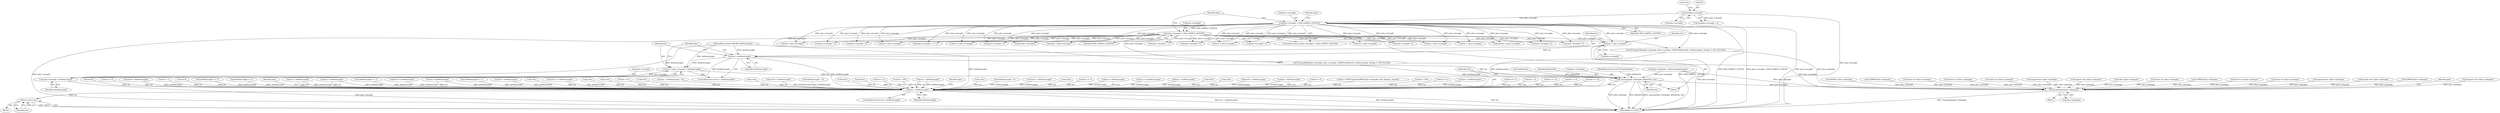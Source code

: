 digraph "0_gstreamer_bc2cdd57d549ab3ba59782e9b395d0cd683fd3ac@pointer" {
"1001995" [label="(Call,len = pIns->nLength)"];
"1000141" [label="(Call,pIns->nLength = MAX_SAMPLE_LENGTH)"];
"1000136" [label="(Call,pIns->nLength > MAX_SAMPLE_LENGTH)"];
"1000125" [label="(Call,(int)pIns->nLength)"];
"1002001" [label="(Call,len > dwMemLength)"];
"1002004" [label="(Call,len = pIns->nLength = dwMemLength)"];
"1002011" [label="(Call,memcpy(pIns->pSample, lpMemFile, len))"];
"1002018" [label="(Call,len > dwMemLength)"];
"1002045" [label="(Return,return len;)"];
"1002032" [label="(Call,FreeSample(pIns->pSample))"];
"1002006" [label="(Call,pIns->nLength = dwMemLength)"];
"1000393" [label="(Call,len += 16)"];
"1001655" [label="(Call,k<len)"];
"1000696" [label="(Call,len *= 2)"];
"1002018" [label="(Call,len > dwMemLength)"];
"1002046" [label="(Identifier,len)"];
"1002013" [label="(Identifier,pIns)"];
"1001549" [label="(Call,len > 4*8)"];
"1002017" [label="(ControlStructure,if (len > dwMemLength))"];
"1000145" [label="(Identifier,MAX_SAMPLE_LENGTH)"];
"1001544" [label="(Call,len > dwMemLength)"];
"1000637" [label="(Call,(signed char *)pIns->pSample)"];
"1000248" [label="(Call,len = pIns->nLength)"];
"1002044" [label="(Identifier,pIns)"];
"1000811" [label="(Call,len *= 2)"];
"1002002" [label="(Identifier,len)"];
"1002045" [label="(Return,return len;)"];
"1000940" [label="(Call,len < 4)"];
"1002026" [label="(Block,)"];
"1002016" [label="(Identifier,len)"];
"1001322" [label="(Call,len >= 4)"];
"1001990" [label="(Call,len *= 4)"];
"1000967" [label="(Call,ITUnpack16Bit(pIns->pSample, pIns->nLength, (LPBYTE)lpMemFile, dwMemLength, (nFlags == RS_IT21516)))"];
"1002004" [label="(Call,len = pIns->nLength = dwMemLength)"];
"1002033" [label="(Call,pIns->pSample)"];
"1001163" [label="(Call,len *= 4)"];
"1000573" [label="(Call,pIns->nLength * 2)"];
"1001912" [label="(Call,len*4 > dwMemLength)"];
"1000524" [label="(Call,len > 1)"];
"1001230" [label="(Call,len-9)"];
"1000137" [label="(Call,pIns->nLength)"];
"1001212" [label="(Call,dmax = pIns->nLength)"];
"1001102" [label="(Call,dwMemLength >> 2)"];
"1001919" [label="(Call,dwMemLength >> 2)"];
"1000998" [label="(Call,len = pIns->nLength)"];
"1001190" [label="(Call,(char *)pIns->pSample)"];
"1001700" [label="(Call,pIns->nLength * 6)"];
"1000141" [label="(Call,pIns->nLength = MAX_SAMPLE_LENGTH)"];
"1000202" [label="(Call,len = pIns->nLength)"];
"1001368" [label="(Call,j<pIns->nLength)"];
"1000414" [label="(Call,(short int *)pIns->pSample)"];
"1001023" [label="(Call,(LPBYTE)pIns->pSample)"];
"1000723" [label="(Call,len = pIns->nLength)"];
"1000127" [label="(Call,pIns->nLength)"];
"1002024" [label="(Identifier,pIns)"];
"1001717" [label="(Call,len > dwMemLength)"];
"1001114" [label="(Call,(short int *)pIns->pSample)"];
"1000407" [label="(Call,len > dwMemLength)"];
"1001529" [label="(Call,pIns->nLength * 3)"];
"1001011" [label="(Call,dwMemLength >> 1)"];
"1001906" [label="(Call,len = pIns->nLength)"];
"1002001" [label="(Call,len > dwMemLength)"];
"1002006" [label="(Call,pIns->nLength = dwMemLength)"];
"1001004" [label="(Call,len*2 > dwMemLength)"];
"1000477" [label="(Call,(short int *)pIns->pSample)"];
"1000622" [label="(Call,pIns->nLength * 2)"];
"1000579" [label="(Call,len > dwMemLength)"];
"1000124" [label="(Call,(int)pIns->nLength < 4)"];
"1000199" [label="(Block,)"];
"1000459" [label="(Call,pIns->nLength * 2)"];
"1001818" [label="(Call,(signed short *)pIns->pSample)"];
"1002010" [label="(Identifier,dwMemLength)"];
"1000531" [label="(Call,(signed char *)pIns->pSample)"];
"1001241" [label="(Call,pIns->nLength * 2)"];
"1002032" [label="(Call,FreeSample(pIns->pSample))"];
"1000520" [label="(Call,dwMemLength & ~1)"];
"1000208" [label="(Call,len > dwMemLength)"];
"1001516" [label="(Call,(LPBYTE)pIns->pSample)"];
"1002015" [label="(Identifier,lpMemFile)"];
"1001297" [label="(Call,j<len)"];
"1001089" [label="(Call,len = pIns->nLength)"];
"1000628" [label="(Call,len*2 <= dwMemLength)"];
"1000125" [label="(Call,(int)pIns->nLength)"];
"1002038" [label="(Identifier,pIns)"];
"1000302" [label="(Call,(pIns->nLength + 1) / 2)"];
"1002005" [label="(Identifier,len)"];
"1001645" [label="(Call,(signed short *)pIns->pSample)"];
"1000182" [label="(Call,pIns->pSample = AllocateSample(mem))"];
"1001287" [label="(Call,(WORD *)pIns->pSample)"];
"1001329" [label="(Call,(LPBYTE)pIns->pSample)"];
"1000303" [label="(Call,pIns->nLength + 1)"];
"1002003" [label="(Identifier,dwMemLength)"];
"1000487" [label="(Call,j<len)"];
"1000279" [label="(Call,j<len)"];
"1000928" [label="(Call,len *= 4)"];
"1000629" [label="(Call,len*2)"];
"1000310" [label="(Call,len > dwMemLength - 16)"];
"1000434" [label="(Call,j<len)"];
"1000858" [label="(Call,len*4 > dwMemLength)"];
"1000312" [label="(Call,dwMemLength - 16)"];
"1000401" [label="(Call,pIns->nLength * 2)"];
"1000859" [label="(Call,len*4)"];
"1001828" [label="(Call,k<len)"];
"1000148" [label="(Identifier,pIns)"];
"1002012" [label="(Call,pIns->pSample)"];
"1000142" [label="(Call,pIns->nLength)"];
"1002000" [label="(ControlStructure,if (len > dwMemLength))"];
"1002020" [label="(Identifier,dwMemLength)"];
"1001931" [label="(Call,(short int *)pIns->pSample)"];
"1000952" [label="(Call,ITUnpack8Bit(pIns->pSample, pIns->nLength, (LPBYTE)lpMemFile, dwMemLength, (nFlags == RS_IT2158)))"];
"1000143" [label="(Identifier,pIns)"];
"1000105" [label="(MethodParameterIn,DWORD dwMemLength)"];
"1000547" [label="(Call,j<len)"];
"1002007" [label="(Call,pIns->nLength)"];
"1000135" [label="(ControlStructure,if (pIns->nLength > MAX_SAMPLE_LENGTH))"];
"1001173" [label="(Call,dwMemLength > 9)"];
"1001997" [label="(Call,pIns->nLength)"];
"1000743" [label="(Call,len*2 > dwMemLength)"];
"1000104" [label="(MethodParameterIn,LPCSTR lpMemFile)"];
"1000229" [label="(Call,j<len)"];
"1001480" [label="(Call,len >= 4)"];
"1000254" [label="(Call,len > dwMemLength)"];
"1000838" [label="(Call,len = pIns->nLength)"];
"1000465" [label="(Call,len <= dwMemLength)"];
"1000586" [label="(Call,(short int *)pIns->pSample)"];
"1000136" [label="(Call,pIns->nLength > MAX_SAMPLE_LENGTH)"];
"1002047" [label="(MethodReturn,UINT)"];
"1001995" [label="(Call,len = pIns->nLength)"];
"1000852" [label="(Call,(short int *)pIns->pSample)"];
"1001205" [label="(Call,len > dwMemLength)"];
"1000737" [label="(Call,(signed char *)pIns->pSample)"];
"1000106" [label="(Block,)"];
"1000744" [label="(Call,len*2)"];
"1001485" [label="(Call,maxlen = pIns->nLength)"];
"1000602" [label="(Call,j<len)"];
"1001095" [label="(Call,len*4 > dwMemLength)"];
"1001247" [label="(Call,len > dwMemLength)"];
"1000130" [label="(Literal,4)"];
"1001169" [label="(Call,len = 9)"];
"1000509" [label="(Call,pIns->nLength * 2)"];
"1000140" [label="(Identifier,MAX_SAMPLE_LENGTH)"];
"1002011" [label="(Call,memcpy(pIns->pSample, lpMemFile, len))"];
"1001513" [label="(Call,len = DMFUnpack((LPBYTE)pIns->pSample, ibuf, ibufmax, maxlen))"];
"1001722" [label="(Call,len > 8*8)"];
"1001996" [label="(Identifier,len)"];
"1001070" [label="(Call,len *= 2)"];
"1000515" [label="(Call,len > dwMemLength)"];
"1002019" [label="(Identifier,len)"];
"1000131" [label="(Call,!lpMemFile)"];
"1001995" -> "1000199"  [label="AST: "];
"1001995" -> "1001997"  [label="CFG: "];
"1001996" -> "1001995"  [label="AST: "];
"1001997" -> "1001995"  [label="AST: "];
"1002002" -> "1001995"  [label="CFG: "];
"1001995" -> "1002047"  [label="DDG: pIns->nLength"];
"1000141" -> "1001995"  [label="DDG: pIns->nLength"];
"1000136" -> "1001995"  [label="DDG: pIns->nLength"];
"1001995" -> "1002001"  [label="DDG: len"];
"1000141" -> "1000135"  [label="AST: "];
"1000141" -> "1000145"  [label="CFG: "];
"1000142" -> "1000141"  [label="AST: "];
"1000145" -> "1000141"  [label="AST: "];
"1000148" -> "1000141"  [label="CFG: "];
"1000141" -> "1002047"  [label="DDG: pIns->nLength"];
"1000141" -> "1002047"  [label="DDG: MAX_SAMPLE_LENGTH"];
"1000136" -> "1000141"  [label="DDG: MAX_SAMPLE_LENGTH"];
"1000141" -> "1000202"  [label="DDG: pIns->nLength"];
"1000141" -> "1000248"  [label="DDG: pIns->nLength"];
"1000141" -> "1000302"  [label="DDG: pIns->nLength"];
"1000141" -> "1000303"  [label="DDG: pIns->nLength"];
"1000141" -> "1000401"  [label="DDG: pIns->nLength"];
"1000141" -> "1000459"  [label="DDG: pIns->nLength"];
"1000141" -> "1000509"  [label="DDG: pIns->nLength"];
"1000141" -> "1000573"  [label="DDG: pIns->nLength"];
"1000141" -> "1000622"  [label="DDG: pIns->nLength"];
"1000141" -> "1000723"  [label="DDG: pIns->nLength"];
"1000141" -> "1000838"  [label="DDG: pIns->nLength"];
"1000141" -> "1000952"  [label="DDG: pIns->nLength"];
"1000141" -> "1000967"  [label="DDG: pIns->nLength"];
"1000141" -> "1000998"  [label="DDG: pIns->nLength"];
"1000141" -> "1001089"  [label="DDG: pIns->nLength"];
"1000141" -> "1001212"  [label="DDG: pIns->nLength"];
"1000141" -> "1001241"  [label="DDG: pIns->nLength"];
"1000141" -> "1001368"  [label="DDG: pIns->nLength"];
"1000141" -> "1001485"  [label="DDG: pIns->nLength"];
"1000141" -> "1001529"  [label="DDG: pIns->nLength"];
"1000141" -> "1001700"  [label="DDG: pIns->nLength"];
"1000141" -> "1001906"  [label="DDG: pIns->nLength"];
"1000136" -> "1000135"  [label="AST: "];
"1000136" -> "1000140"  [label="CFG: "];
"1000137" -> "1000136"  [label="AST: "];
"1000140" -> "1000136"  [label="AST: "];
"1000143" -> "1000136"  [label="CFG: "];
"1000148" -> "1000136"  [label="CFG: "];
"1000136" -> "1002047"  [label="DDG: MAX_SAMPLE_LENGTH"];
"1000136" -> "1002047"  [label="DDG: pIns->nLength > MAX_SAMPLE_LENGTH"];
"1000136" -> "1002047"  [label="DDG: pIns->nLength"];
"1000125" -> "1000136"  [label="DDG: pIns->nLength"];
"1000136" -> "1000202"  [label="DDG: pIns->nLength"];
"1000136" -> "1000248"  [label="DDG: pIns->nLength"];
"1000136" -> "1000302"  [label="DDG: pIns->nLength"];
"1000136" -> "1000303"  [label="DDG: pIns->nLength"];
"1000136" -> "1000401"  [label="DDG: pIns->nLength"];
"1000136" -> "1000459"  [label="DDG: pIns->nLength"];
"1000136" -> "1000509"  [label="DDG: pIns->nLength"];
"1000136" -> "1000573"  [label="DDG: pIns->nLength"];
"1000136" -> "1000622"  [label="DDG: pIns->nLength"];
"1000136" -> "1000723"  [label="DDG: pIns->nLength"];
"1000136" -> "1000838"  [label="DDG: pIns->nLength"];
"1000136" -> "1000952"  [label="DDG: pIns->nLength"];
"1000136" -> "1000967"  [label="DDG: pIns->nLength"];
"1000136" -> "1000998"  [label="DDG: pIns->nLength"];
"1000136" -> "1001089"  [label="DDG: pIns->nLength"];
"1000136" -> "1001212"  [label="DDG: pIns->nLength"];
"1000136" -> "1001241"  [label="DDG: pIns->nLength"];
"1000136" -> "1001368"  [label="DDG: pIns->nLength"];
"1000136" -> "1001485"  [label="DDG: pIns->nLength"];
"1000136" -> "1001529"  [label="DDG: pIns->nLength"];
"1000136" -> "1001700"  [label="DDG: pIns->nLength"];
"1000136" -> "1001906"  [label="DDG: pIns->nLength"];
"1000125" -> "1000124"  [label="AST: "];
"1000125" -> "1000127"  [label="CFG: "];
"1000126" -> "1000125"  [label="AST: "];
"1000127" -> "1000125"  [label="AST: "];
"1000130" -> "1000125"  [label="CFG: "];
"1000125" -> "1002047"  [label="DDG: pIns->nLength"];
"1000125" -> "1000124"  [label="DDG: pIns->nLength"];
"1002001" -> "1002000"  [label="AST: "];
"1002001" -> "1002003"  [label="CFG: "];
"1002002" -> "1002001"  [label="AST: "];
"1002003" -> "1002001"  [label="AST: "];
"1002005" -> "1002001"  [label="CFG: "];
"1002013" -> "1002001"  [label="CFG: "];
"1000105" -> "1002001"  [label="DDG: dwMemLength"];
"1002001" -> "1002004"  [label="DDG: dwMemLength"];
"1002001" -> "1002006"  [label="DDG: dwMemLength"];
"1002001" -> "1002011"  [label="DDG: len"];
"1002001" -> "1002018"  [label="DDG: dwMemLength"];
"1002004" -> "1002000"  [label="AST: "];
"1002004" -> "1002006"  [label="CFG: "];
"1002005" -> "1002004"  [label="AST: "];
"1002006" -> "1002004"  [label="AST: "];
"1002013" -> "1002004"  [label="CFG: "];
"1002006" -> "1002004"  [label="DDG: pIns->nLength"];
"1000105" -> "1002004"  [label="DDG: dwMemLength"];
"1002004" -> "1002011"  [label="DDG: len"];
"1002011" -> "1000199"  [label="AST: "];
"1002011" -> "1002016"  [label="CFG: "];
"1002012" -> "1002011"  [label="AST: "];
"1002015" -> "1002011"  [label="AST: "];
"1002016" -> "1002011"  [label="AST: "];
"1002019" -> "1002011"  [label="CFG: "];
"1002011" -> "1002047"  [label="DDG: pIns->pSample"];
"1002011" -> "1002047"  [label="DDG: lpMemFile"];
"1002011" -> "1002047"  [label="DDG: memcpy(pIns->pSample, lpMemFile, len)"];
"1000182" -> "1002011"  [label="DDG: pIns->pSample"];
"1000131" -> "1002011"  [label="DDG: lpMemFile"];
"1000104" -> "1002011"  [label="DDG: lpMemFile"];
"1002011" -> "1002018"  [label="DDG: len"];
"1002011" -> "1002032"  [label="DDG: pIns->pSample"];
"1002018" -> "1002017"  [label="AST: "];
"1002018" -> "1002020"  [label="CFG: "];
"1002019" -> "1002018"  [label="AST: "];
"1002020" -> "1002018"  [label="AST: "];
"1002024" -> "1002018"  [label="CFG: "];
"1002044" -> "1002018"  [label="CFG: "];
"1002018" -> "1002047"  [label="DDG: len > dwMemLength"];
"1002018" -> "1002047"  [label="DDG: dwMemLength"];
"1002018" -> "1002047"  [label="DDG: len"];
"1000393" -> "1002018"  [label="DDG: len"];
"1000487" -> "1002018"  [label="DDG: len"];
"1001297" -> "1002018"  [label="DDG: len"];
"1001163" -> "1002018"  [label="DDG: len"];
"1000254" -> "1002018"  [label="DDG: len"];
"1000254" -> "1002018"  [label="DDG: dwMemLength"];
"1001990" -> "1002018"  [label="DDG: len"];
"1000310" -> "1002018"  [label="DDG: len"];
"1000928" -> "1002018"  [label="DDG: len"];
"1001513" -> "1002018"  [label="DDG: len"];
"1000859" -> "1002018"  [label="DDG: len"];
"1000229" -> "1002018"  [label="DDG: len"];
"1000279" -> "1002018"  [label="DDG: len"];
"1001322" -> "1002018"  [label="DDG: len"];
"1001247" -> "1002018"  [label="DDG: len"];
"1001247" -> "1002018"  [label="DDG: dwMemLength"];
"1000811" -> "1002018"  [label="DDG: len"];
"1001655" -> "1002018"  [label="DDG: len"];
"1000629" -> "1002018"  [label="DDG: len"];
"1000524" -> "1002018"  [label="DDG: len"];
"1001169" -> "1002018"  [label="DDG: len"];
"1001544" -> "1002018"  [label="DDG: len"];
"1001544" -> "1002018"  [label="DDG: dwMemLength"];
"1001828" -> "1002018"  [label="DDG: len"];
"1000579" -> "1002018"  [label="DDG: len"];
"1000579" -> "1002018"  [label="DDG: dwMemLength"];
"1000434" -> "1002018"  [label="DDG: len"];
"1000696" -> "1002018"  [label="DDG: len"];
"1000744" -> "1002018"  [label="DDG: len"];
"1000940" -> "1002018"  [label="DDG: len"];
"1000407" -> "1002018"  [label="DDG: len"];
"1000407" -> "1002018"  [label="DDG: dwMemLength"];
"1001717" -> "1002018"  [label="DDG: len"];
"1001717" -> "1002018"  [label="DDG: dwMemLength"];
"1000602" -> "1002018"  [label="DDG: len"];
"1001722" -> "1002018"  [label="DDG: len"];
"1001480" -> "1002018"  [label="DDG: len"];
"1001070" -> "1002018"  [label="DDG: len"];
"1000547" -> "1002018"  [label="DDG: len"];
"1001549" -> "1002018"  [label="DDG: len"];
"1001230" -> "1002018"  [label="DDG: len"];
"1001011" -> "1002018"  [label="DDG: dwMemLength"];
"1001912" -> "1002018"  [label="DDG: dwMemLength"];
"1001205" -> "1002018"  [label="DDG: dwMemLength"];
"1001095" -> "1002018"  [label="DDG: dwMemLength"];
"1000208" -> "1002018"  [label="DDG: dwMemLength"];
"1000628" -> "1002018"  [label="DDG: dwMemLength"];
"1001004" -> "1002018"  [label="DDG: dwMemLength"];
"1000743" -> "1002018"  [label="DDG: dwMemLength"];
"1000312" -> "1002018"  [label="DDG: dwMemLength"];
"1000465" -> "1002018"  [label="DDG: dwMemLength"];
"1000967" -> "1002018"  [label="DDG: dwMemLength"];
"1001102" -> "1002018"  [label="DDG: dwMemLength"];
"1000952" -> "1002018"  [label="DDG: dwMemLength"];
"1001173" -> "1002018"  [label="DDG: dwMemLength"];
"1000520" -> "1002018"  [label="DDG: dwMemLength"];
"1001919" -> "1002018"  [label="DDG: dwMemLength"];
"1000515" -> "1002018"  [label="DDG: dwMemLength"];
"1000858" -> "1002018"  [label="DDG: dwMemLength"];
"1000105" -> "1002018"  [label="DDG: dwMemLength"];
"1002018" -> "1002045"  [label="DDG: len"];
"1002045" -> "1000106"  [label="AST: "];
"1002045" -> "1002046"  [label="CFG: "];
"1002046" -> "1002045"  [label="AST: "];
"1002047" -> "1002045"  [label="CFG: "];
"1002045" -> "1002047"  [label="DDG: <RET>"];
"1002046" -> "1002045"  [label="DDG: len"];
"1002032" -> "1002026"  [label="AST: "];
"1002032" -> "1002033"  [label="CFG: "];
"1002033" -> "1002032"  [label="AST: "];
"1002038" -> "1002032"  [label="CFG: "];
"1002032" -> "1002047"  [label="DDG: FreeSample(pIns->pSample)"];
"1000637" -> "1002032"  [label="DDG: pIns->pSample"];
"1000952" -> "1002032"  [label="DDG: pIns->pSample"];
"1001818" -> "1002032"  [label="DDG: pIns->pSample"];
"1001516" -> "1002032"  [label="DDG: pIns->pSample"];
"1000737" -> "1002032"  [label="DDG: pIns->pSample"];
"1001114" -> "1002032"  [label="DDG: pIns->pSample"];
"1000586" -> "1002032"  [label="DDG: pIns->pSample"];
"1000477" -> "1002032"  [label="DDG: pIns->pSample"];
"1001931" -> "1002032"  [label="DDG: pIns->pSample"];
"1000182" -> "1002032"  [label="DDG: pIns->pSample"];
"1001023" -> "1002032"  [label="DDG: pIns->pSample"];
"1001190" -> "1002032"  [label="DDG: pIns->pSample"];
"1000531" -> "1002032"  [label="DDG: pIns->pSample"];
"1000414" -> "1002032"  [label="DDG: pIns->pSample"];
"1000852" -> "1002032"  [label="DDG: pIns->pSample"];
"1001287" -> "1002032"  [label="DDG: pIns->pSample"];
"1001645" -> "1002032"  [label="DDG: pIns->pSample"];
"1001329" -> "1002032"  [label="DDG: pIns->pSample"];
"1000967" -> "1002032"  [label="DDG: pIns->pSample"];
"1002006" -> "1002010"  [label="CFG: "];
"1002007" -> "1002006"  [label="AST: "];
"1002010" -> "1002006"  [label="AST: "];
"1002006" -> "1002047"  [label="DDG: pIns->nLength"];
"1000105" -> "1002006"  [label="DDG: dwMemLength"];
}

